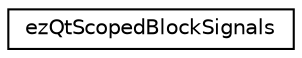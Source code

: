digraph "Graphical Class Hierarchy"
{
 // LATEX_PDF_SIZE
  edge [fontname="Helvetica",fontsize="10",labelfontname="Helvetica",labelfontsize="10"];
  node [fontname="Helvetica",fontsize="10",shape=record];
  rankdir="LR";
  Node0 [label="ezQtScopedBlockSignals",height=0.2,width=0.4,color="black", fillcolor="white", style="filled",URL="$d1/d31/classez_qt_scoped_block_signals.htm",tooltip="Calls blockSignals(true) on all given QObjects, and the reverse in the destructor...."];
}
